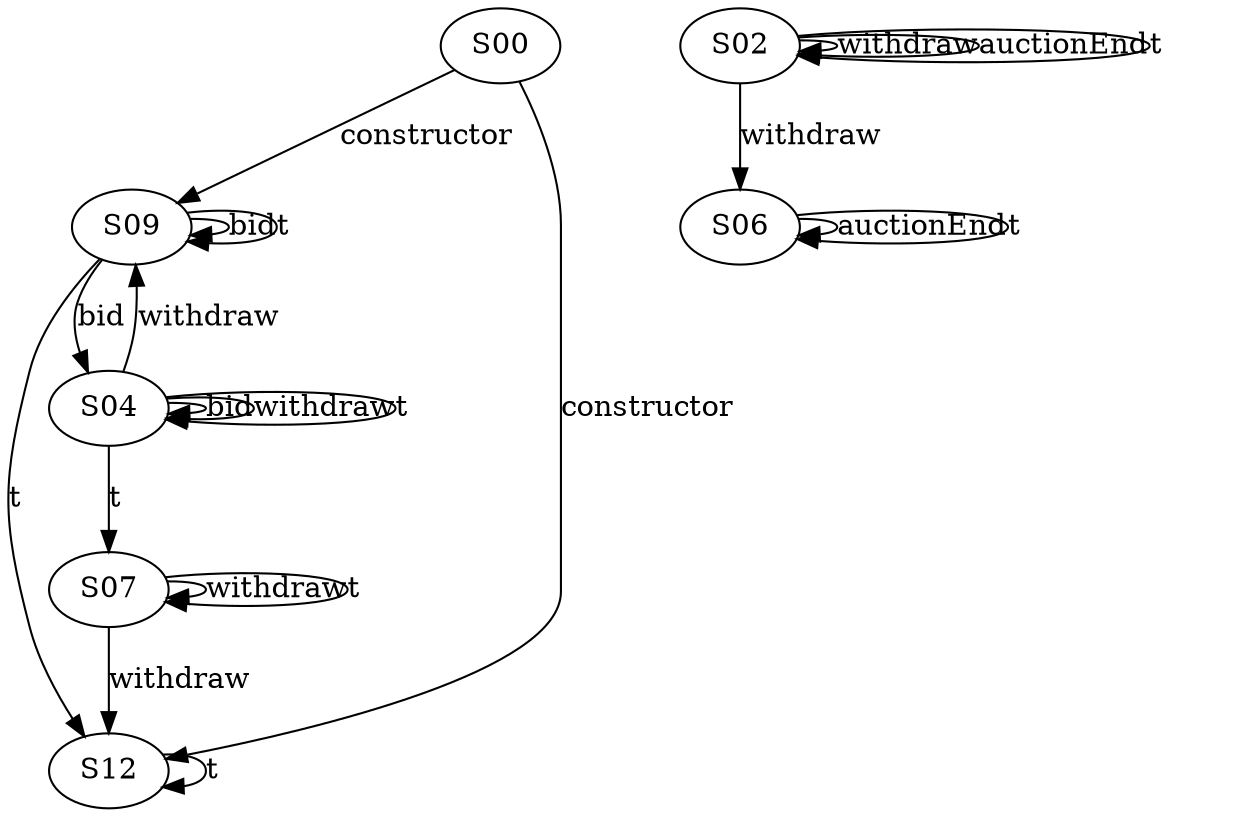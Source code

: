 digraph {

S00->S09 [label="constructor", style="", color="black"]
S00->S12 [label="constructor", style="", color="black"]
S02->S02 [label="withdraw", style="", color="black"]
S02->S06 [label="withdraw", style="", color="black"]
S02->S02 [label="auctionEnd", style="", color="black"]
S02->S02 [label="t", style="", color="black"]
S04->S04 [label="bid", style="", color="black"]
S04->S04 [label="withdraw", style="", color="black"]
S04->S09 [label="withdraw", style="", color="black"]
S04->S04 [label="t", style="", color="black"]
S04->S07 [label="t", style="", color="black"]
S06->S06 [label="auctionEnd", style="", color="black"]
S06->S06 [label="t", style="", color="black"]
S07->S07 [label="withdraw", style="", color="black"]
S07->S12 [label="withdraw", style="", color="black"]
S07->S07 [label="t", style="", color="black"]
S09->S04 [label="bid", style="", color="black"]
S09->S09 [label="bid", style="", color="black"]
S09->S09 [label="t", style="", color="black"]
S09->S12 [label="t", style="", color="black"]
S12->S12 [label="t", style="", color="black"]
}